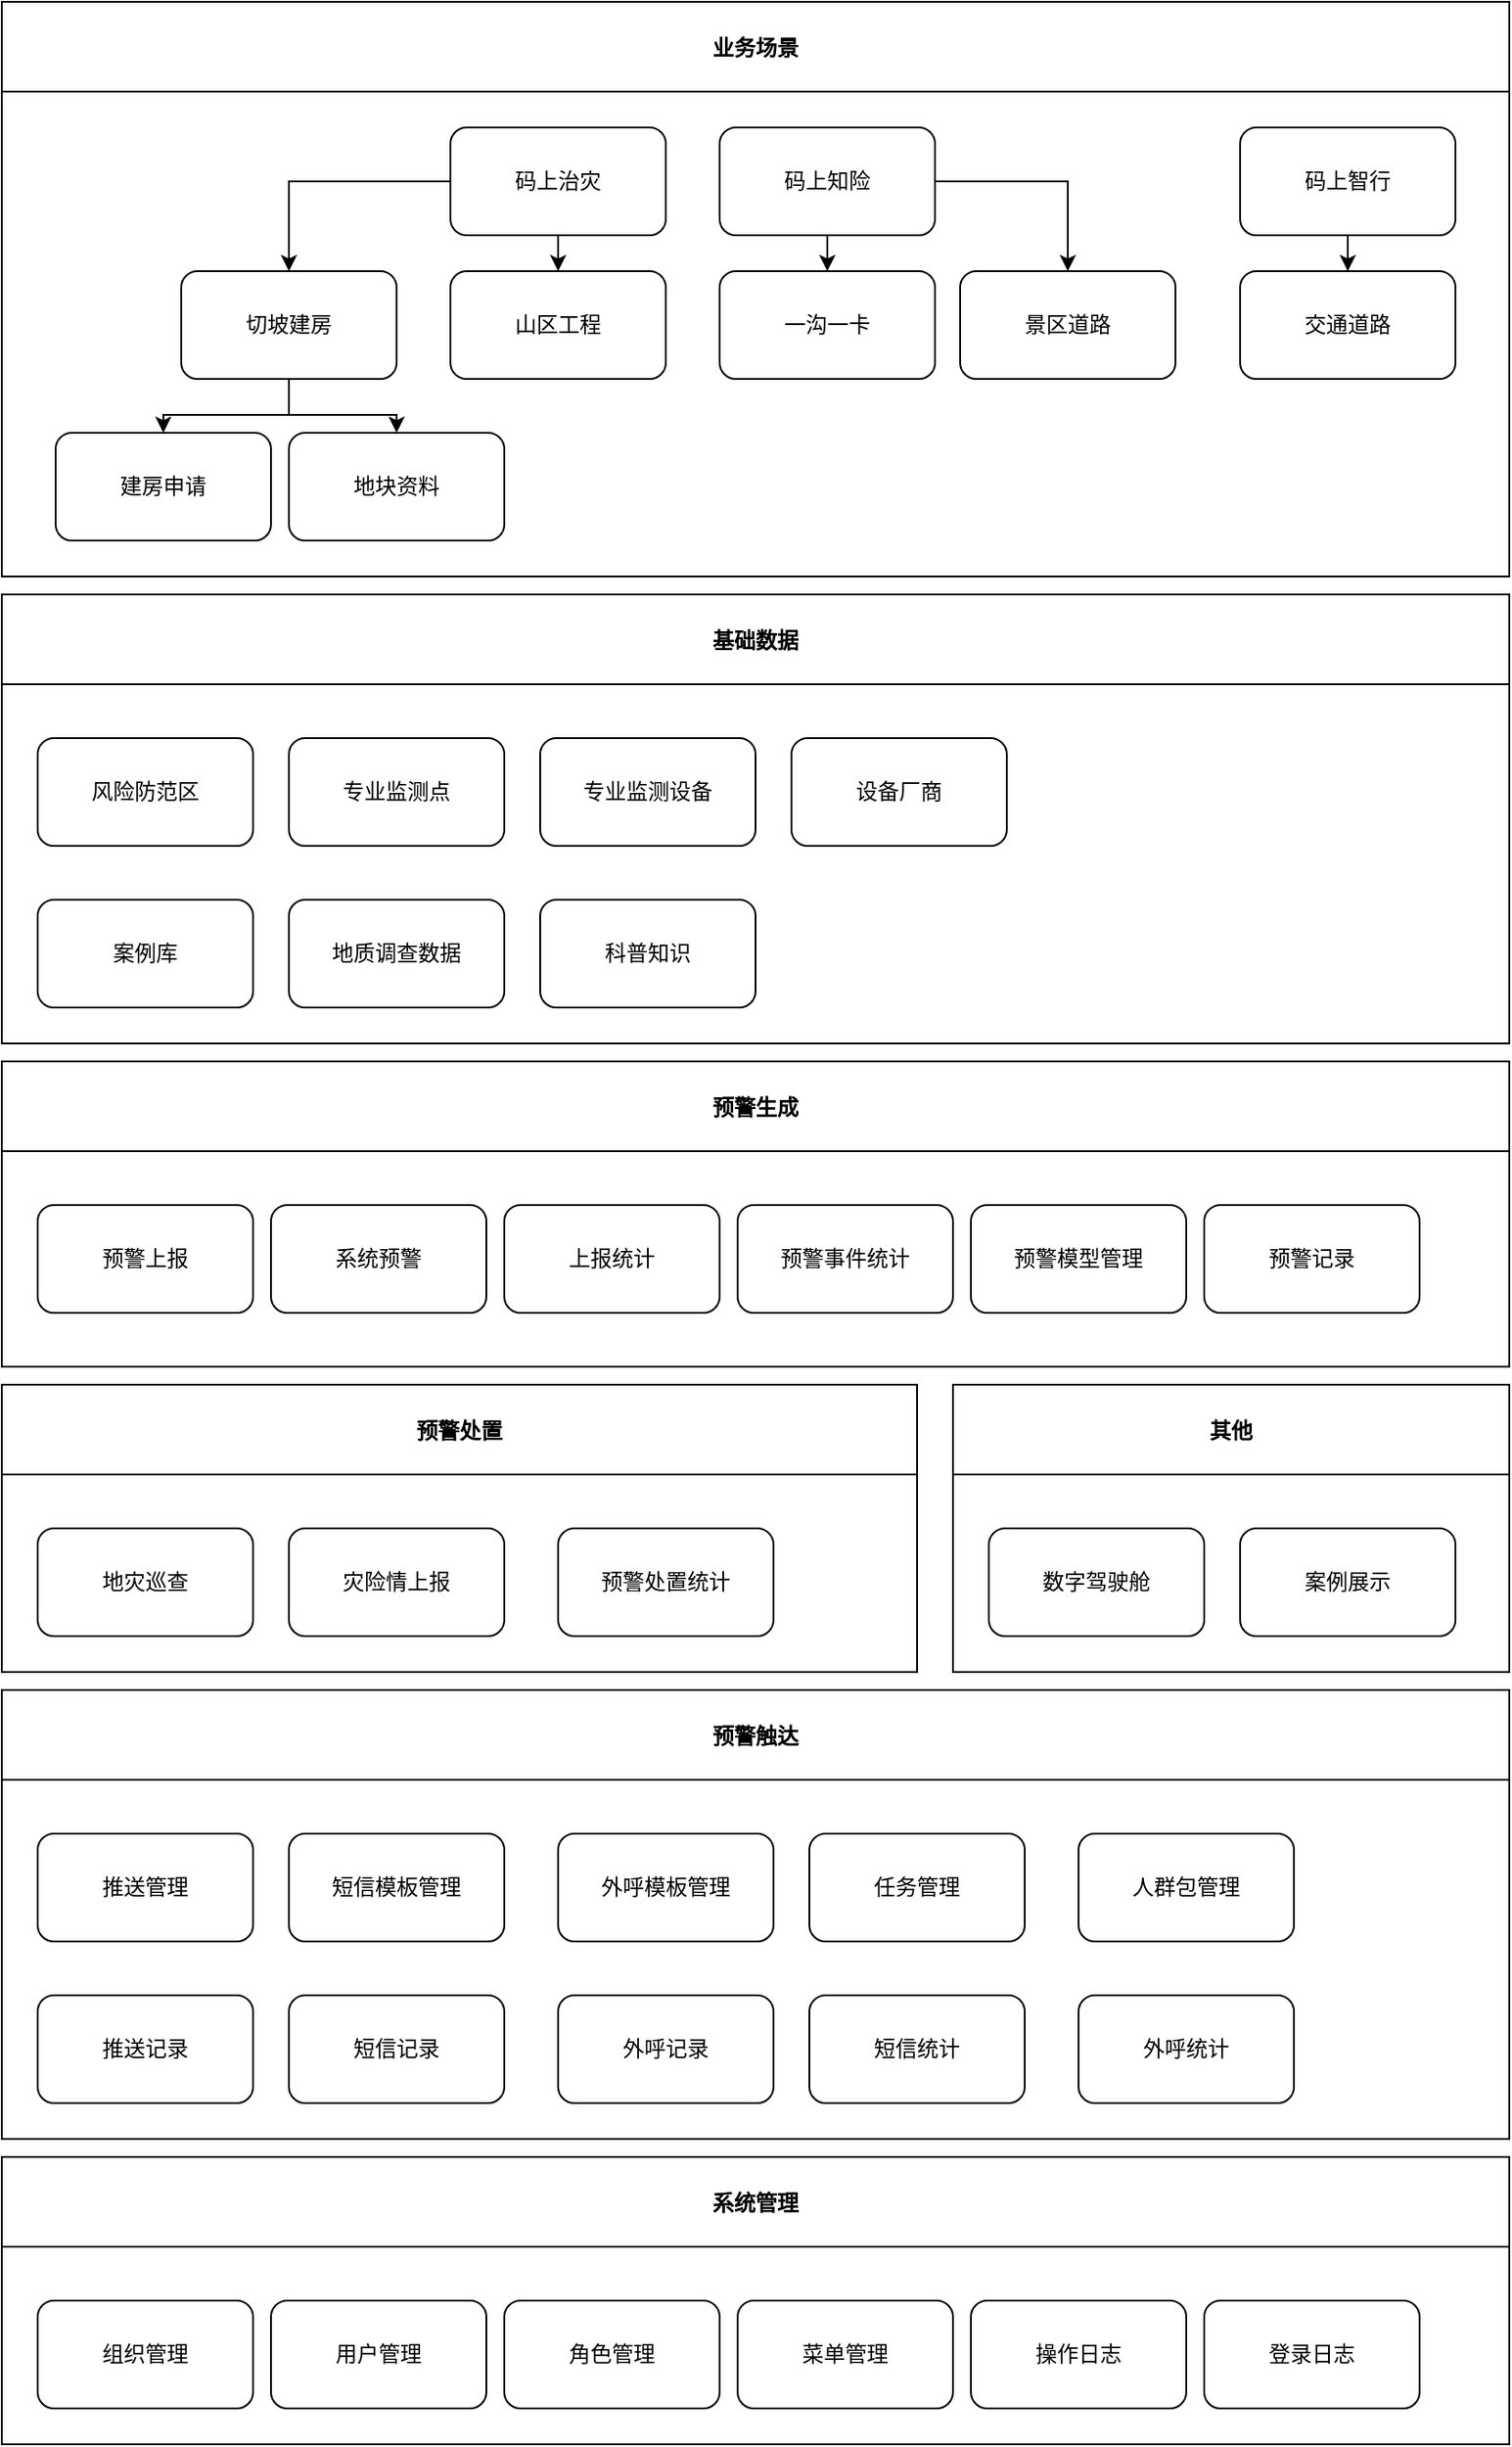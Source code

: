 <mxfile version="15.6.5" type="github">
  <diagram id="kn4RItxIjhbV55qoLQgQ" name="Page-1">
    <mxGraphModel dx="2249" dy="1963" grid="1" gridSize="10" guides="1" tooltips="1" connect="1" arrows="1" fold="1" page="1" pageScale="1" pageWidth="827" pageHeight="1169" math="0" shadow="0">
      <root>
        <mxCell id="0" />
        <mxCell id="1" parent="0" />
        <mxCell id="KBvXtt3DKamvC6KUMFuS-26" value="业务场景" style="swimlane;fontColor=default;strokeColor=default;fillColor=default;startSize=50;" vertex="1" parent="1">
          <mxGeometry x="-180" y="-740" width="840" height="320" as="geometry" />
        </mxCell>
        <mxCell id="KBvXtt3DKamvC6KUMFuS-1" value="码上治灾" style="rounded=1;whiteSpace=wrap;html=1;fillColor=default;strokeColor=default;fontColor=default;labelBackgroundColor=default;" vertex="1" parent="KBvXtt3DKamvC6KUMFuS-26">
          <mxGeometry x="250" y="70" width="120" height="60" as="geometry" />
        </mxCell>
        <mxCell id="KBvXtt3DKamvC6KUMFuS-2" value="切坡建房" style="whiteSpace=wrap;html=1;rounded=1;fillColor=default;strokeColor=default;fontColor=default;labelBackgroundColor=default;" vertex="1" parent="KBvXtt3DKamvC6KUMFuS-26">
          <mxGeometry x="100" y="150" width="120" height="60" as="geometry" />
        </mxCell>
        <mxCell id="KBvXtt3DKamvC6KUMFuS-3" value="" style="edgeStyle=orthogonalEdgeStyle;rounded=0;orthogonalLoop=1;jettySize=auto;html=1;fontColor=default;strokeColor=default;labelBackgroundColor=default;fillColor=default;" edge="1" parent="KBvXtt3DKamvC6KUMFuS-26" source="KBvXtt3DKamvC6KUMFuS-1" target="KBvXtt3DKamvC6KUMFuS-2">
          <mxGeometry relative="1" as="geometry" />
        </mxCell>
        <mxCell id="KBvXtt3DKamvC6KUMFuS-4" value="山区工程" style="whiteSpace=wrap;html=1;rounded=1;strokeColor=default;labelBackgroundColor=default;fontColor=default;fillColor=default;" vertex="1" parent="KBvXtt3DKamvC6KUMFuS-26">
          <mxGeometry x="250" y="150" width="120" height="60" as="geometry" />
        </mxCell>
        <mxCell id="KBvXtt3DKamvC6KUMFuS-5" value="" style="edgeStyle=orthogonalEdgeStyle;rounded=0;orthogonalLoop=1;jettySize=auto;html=1;fontColor=default;strokeColor=default;labelBackgroundColor=default;fillColor=default;" edge="1" parent="KBvXtt3DKamvC6KUMFuS-26" source="KBvXtt3DKamvC6KUMFuS-1" target="KBvXtt3DKamvC6KUMFuS-4">
          <mxGeometry relative="1" as="geometry" />
        </mxCell>
        <mxCell id="KBvXtt3DKamvC6KUMFuS-6" value="码上知险" style="rounded=1;whiteSpace=wrap;html=1;fillColor=default;strokeColor=default;fontColor=default;labelBackgroundColor=default;" vertex="1" parent="KBvXtt3DKamvC6KUMFuS-26">
          <mxGeometry x="400" y="70" width="120" height="60" as="geometry" />
        </mxCell>
        <mxCell id="KBvXtt3DKamvC6KUMFuS-7" value="一沟一卡" style="whiteSpace=wrap;html=1;rounded=1;strokeColor=default;labelBackgroundColor=default;fontColor=default;fillColor=default;" vertex="1" parent="KBvXtt3DKamvC6KUMFuS-26">
          <mxGeometry x="400" y="150" width="120" height="60" as="geometry" />
        </mxCell>
        <mxCell id="KBvXtt3DKamvC6KUMFuS-8" value="" style="edgeStyle=orthogonalEdgeStyle;rounded=0;orthogonalLoop=1;jettySize=auto;html=1;fontColor=default;strokeColor=default;labelBackgroundColor=default;fillColor=default;" edge="1" parent="KBvXtt3DKamvC6KUMFuS-26" source="KBvXtt3DKamvC6KUMFuS-6" target="KBvXtt3DKamvC6KUMFuS-7">
          <mxGeometry relative="1" as="geometry" />
        </mxCell>
        <mxCell id="KBvXtt3DKamvC6KUMFuS-9" value="景区道路" style="whiteSpace=wrap;html=1;rounded=1;fillColor=default;strokeColor=default;fontColor=default;labelBackgroundColor=default;" vertex="1" parent="KBvXtt3DKamvC6KUMFuS-26">
          <mxGeometry x="534" y="150" width="120" height="60" as="geometry" />
        </mxCell>
        <mxCell id="KBvXtt3DKamvC6KUMFuS-10" value="" style="edgeStyle=orthogonalEdgeStyle;rounded=0;orthogonalLoop=1;jettySize=auto;html=1;fontColor=default;strokeColor=default;labelBackgroundColor=default;fillColor=default;" edge="1" parent="KBvXtt3DKamvC6KUMFuS-26" source="KBvXtt3DKamvC6KUMFuS-6" target="KBvXtt3DKamvC6KUMFuS-9">
          <mxGeometry relative="1" as="geometry" />
        </mxCell>
        <mxCell id="KBvXtt3DKamvC6KUMFuS-11" value="码上智行" style="rounded=1;whiteSpace=wrap;html=1;fillColor=default;strokeColor=default;fontColor=default;labelBackgroundColor=default;" vertex="1" parent="KBvXtt3DKamvC6KUMFuS-26">
          <mxGeometry x="690" y="70" width="120" height="60" as="geometry" />
        </mxCell>
        <mxCell id="KBvXtt3DKamvC6KUMFuS-12" value="交通道路" style="whiteSpace=wrap;html=1;rounded=1;strokeColor=default;labelBackgroundColor=default;fontColor=default;fillColor=default;" vertex="1" parent="KBvXtt3DKamvC6KUMFuS-26">
          <mxGeometry x="690" y="150" width="120" height="60" as="geometry" />
        </mxCell>
        <mxCell id="KBvXtt3DKamvC6KUMFuS-13" value="" style="edgeStyle=orthogonalEdgeStyle;rounded=0;orthogonalLoop=1;jettySize=auto;html=1;fontColor=default;strokeColor=default;labelBackgroundColor=default;fillColor=default;" edge="1" parent="KBvXtt3DKamvC6KUMFuS-26" source="KBvXtt3DKamvC6KUMFuS-11" target="KBvXtt3DKamvC6KUMFuS-12">
          <mxGeometry relative="1" as="geometry" />
        </mxCell>
        <mxCell id="KBvXtt3DKamvC6KUMFuS-16" value="地块资料" style="whiteSpace=wrap;html=1;rounded=1;fillColor=default;strokeColor=default;fontColor=default;labelBackgroundColor=default;" vertex="1" parent="KBvXtt3DKamvC6KUMFuS-26">
          <mxGeometry x="160" y="240" width="120" height="60" as="geometry" />
        </mxCell>
        <mxCell id="KBvXtt3DKamvC6KUMFuS-17" value="" style="edgeStyle=orthogonalEdgeStyle;rounded=0;orthogonalLoop=1;jettySize=auto;html=1;fontColor=default;strokeColor=default;labelBackgroundColor=default;fillColor=default;" edge="1" parent="KBvXtt3DKamvC6KUMFuS-26" source="KBvXtt3DKamvC6KUMFuS-2" target="KBvXtt3DKamvC6KUMFuS-16">
          <mxGeometry relative="1" as="geometry" />
        </mxCell>
        <mxCell id="KBvXtt3DKamvC6KUMFuS-29" value="&lt;span&gt;建房申请&lt;/span&gt;" style="whiteSpace=wrap;html=1;rounded=1;labelBackgroundColor=default;fillColor=default;strokeColor=default;fontColor=default;" vertex="1" parent="KBvXtt3DKamvC6KUMFuS-26">
          <mxGeometry x="30" y="240" width="120" height="60" as="geometry" />
        </mxCell>
        <mxCell id="KBvXtt3DKamvC6KUMFuS-30" value="" style="edgeStyle=orthogonalEdgeStyle;rounded=0;orthogonalLoop=1;jettySize=auto;html=1;labelBackgroundColor=default;fontColor=default;strokeColor=default;fillColor=default;" edge="1" parent="KBvXtt3DKamvC6KUMFuS-26" source="KBvXtt3DKamvC6KUMFuS-2" target="KBvXtt3DKamvC6KUMFuS-29">
          <mxGeometry relative="1" as="geometry" />
        </mxCell>
        <mxCell id="KBvXtt3DKamvC6KUMFuS-31" value="基础数据" style="swimlane;fontColor=default;strokeColor=default;fillColor=default;startSize=50;" vertex="1" parent="1">
          <mxGeometry x="-180" y="-410" width="840" height="250" as="geometry" />
        </mxCell>
        <mxCell id="KBvXtt3DKamvC6KUMFuS-49" value="风险防范区" style="rounded=1;whiteSpace=wrap;html=1;labelBackgroundColor=default;fontColor=default;strokeColor=default;fillColor=default;" vertex="1" parent="KBvXtt3DKamvC6KUMFuS-31">
          <mxGeometry x="20" y="80" width="120" height="60" as="geometry" />
        </mxCell>
        <mxCell id="KBvXtt3DKamvC6KUMFuS-50" value="专业监测点" style="rounded=1;whiteSpace=wrap;html=1;labelBackgroundColor=default;fontColor=default;strokeColor=default;fillColor=default;" vertex="1" parent="KBvXtt3DKamvC6KUMFuS-31">
          <mxGeometry x="160" y="80" width="120" height="60" as="geometry" />
        </mxCell>
        <mxCell id="KBvXtt3DKamvC6KUMFuS-51" value="专业监测设备" style="rounded=1;whiteSpace=wrap;html=1;labelBackgroundColor=default;fontColor=default;strokeColor=default;fillColor=default;" vertex="1" parent="KBvXtt3DKamvC6KUMFuS-31">
          <mxGeometry x="300" y="80" width="120" height="60" as="geometry" />
        </mxCell>
        <mxCell id="KBvXtt3DKamvC6KUMFuS-52" value="设备厂商" style="rounded=1;whiteSpace=wrap;html=1;labelBackgroundColor=default;fontColor=default;strokeColor=default;fillColor=default;" vertex="1" parent="KBvXtt3DKamvC6KUMFuS-31">
          <mxGeometry x="440" y="80" width="120" height="60" as="geometry" />
        </mxCell>
        <mxCell id="KBvXtt3DKamvC6KUMFuS-53" value="案例库" style="rounded=1;whiteSpace=wrap;html=1;labelBackgroundColor=default;fontColor=default;strokeColor=default;fillColor=default;" vertex="1" parent="KBvXtt3DKamvC6KUMFuS-31">
          <mxGeometry x="20" y="170" width="120" height="60" as="geometry" />
        </mxCell>
        <mxCell id="KBvXtt3DKamvC6KUMFuS-54" value="地质调查数据" style="rounded=1;whiteSpace=wrap;html=1;labelBackgroundColor=default;fontColor=default;strokeColor=default;fillColor=default;" vertex="1" parent="KBvXtt3DKamvC6KUMFuS-31">
          <mxGeometry x="160" y="170" width="120" height="60" as="geometry" />
        </mxCell>
        <mxCell id="KBvXtt3DKamvC6KUMFuS-55" value="科普知识" style="rounded=1;whiteSpace=wrap;html=1;labelBackgroundColor=default;fontColor=default;strokeColor=default;fillColor=default;" vertex="1" parent="KBvXtt3DKamvC6KUMFuS-31">
          <mxGeometry x="300" y="170" width="120" height="60" as="geometry" />
        </mxCell>
        <mxCell id="KBvXtt3DKamvC6KUMFuS-56" value="预警生成" style="swimlane;fontColor=default;strokeColor=default;fillColor=default;startSize=50;" vertex="1" parent="1">
          <mxGeometry x="-180" y="-150" width="840" height="170" as="geometry" />
        </mxCell>
        <mxCell id="KBvXtt3DKamvC6KUMFuS-57" value="系统预警" style="rounded=1;whiteSpace=wrap;html=1;labelBackgroundColor=default;fontColor=default;strokeColor=default;fillColor=default;" vertex="1" parent="KBvXtt3DKamvC6KUMFuS-56">
          <mxGeometry x="150" y="80" width="120" height="60" as="geometry" />
        </mxCell>
        <mxCell id="KBvXtt3DKamvC6KUMFuS-64" value="预警上报" style="rounded=1;whiteSpace=wrap;html=1;labelBackgroundColor=default;fontColor=default;strokeColor=default;fillColor=default;" vertex="1" parent="KBvXtt3DKamvC6KUMFuS-56">
          <mxGeometry x="20" y="80" width="120" height="60" as="geometry" />
        </mxCell>
        <mxCell id="KBvXtt3DKamvC6KUMFuS-68" value="上报统计" style="rounded=1;whiteSpace=wrap;html=1;labelBackgroundColor=default;fontColor=default;strokeColor=default;fillColor=default;" vertex="1" parent="KBvXtt3DKamvC6KUMFuS-56">
          <mxGeometry x="280" y="80" width="120" height="60" as="geometry" />
        </mxCell>
        <mxCell id="KBvXtt3DKamvC6KUMFuS-69" value="预警事件统计" style="rounded=1;whiteSpace=wrap;html=1;labelBackgroundColor=default;fontColor=default;strokeColor=default;fillColor=default;" vertex="1" parent="KBvXtt3DKamvC6KUMFuS-56">
          <mxGeometry x="410" y="80" width="120" height="60" as="geometry" />
        </mxCell>
        <mxCell id="KBvXtt3DKamvC6KUMFuS-70" value="预警模型管理" style="rounded=1;whiteSpace=wrap;html=1;labelBackgroundColor=default;fontColor=default;strokeColor=default;fillColor=default;" vertex="1" parent="KBvXtt3DKamvC6KUMFuS-56">
          <mxGeometry x="540" y="80" width="120" height="60" as="geometry" />
        </mxCell>
        <mxCell id="KBvXtt3DKamvC6KUMFuS-71" value="预警记录" style="rounded=1;whiteSpace=wrap;html=1;labelBackgroundColor=default;fontColor=default;strokeColor=default;fillColor=default;" vertex="1" parent="KBvXtt3DKamvC6KUMFuS-56">
          <mxGeometry x="670" y="80" width="120" height="60" as="geometry" />
        </mxCell>
        <mxCell id="KBvXtt3DKamvC6KUMFuS-65" value="预警处置" style="swimlane;fontColor=default;strokeColor=default;fillColor=default;startSize=50;" vertex="1" parent="1">
          <mxGeometry x="-180" y="30" width="510" height="160" as="geometry" />
        </mxCell>
        <mxCell id="KBvXtt3DKamvC6KUMFuS-66" value="灾险情上报" style="rounded=1;whiteSpace=wrap;html=1;labelBackgroundColor=default;fontColor=default;strokeColor=default;fillColor=default;" vertex="1" parent="KBvXtt3DKamvC6KUMFuS-65">
          <mxGeometry x="160" y="80" width="120" height="60" as="geometry" />
        </mxCell>
        <mxCell id="KBvXtt3DKamvC6KUMFuS-67" value="地灾巡查" style="rounded=1;whiteSpace=wrap;html=1;labelBackgroundColor=default;fontColor=default;strokeColor=default;fillColor=default;" vertex="1" parent="KBvXtt3DKamvC6KUMFuS-65">
          <mxGeometry x="20" y="80" width="120" height="60" as="geometry" />
        </mxCell>
        <mxCell id="KBvXtt3DKamvC6KUMFuS-72" value="预警处置统计" style="rounded=1;whiteSpace=wrap;html=1;labelBackgroundColor=default;fontColor=default;strokeColor=default;fillColor=default;" vertex="1" parent="KBvXtt3DKamvC6KUMFuS-65">
          <mxGeometry x="310" y="80" width="120" height="60" as="geometry" />
        </mxCell>
        <mxCell id="KBvXtt3DKamvC6KUMFuS-73" value="预警触达" style="swimlane;fontColor=default;strokeColor=default;fillColor=default;startSize=50;" vertex="1" parent="1">
          <mxGeometry x="-180" y="200" width="840" height="250" as="geometry" />
        </mxCell>
        <mxCell id="KBvXtt3DKamvC6KUMFuS-74" value="短信模板管理" style="rounded=1;whiteSpace=wrap;html=1;labelBackgroundColor=default;fontColor=default;strokeColor=default;fillColor=default;" vertex="1" parent="KBvXtt3DKamvC6KUMFuS-73">
          <mxGeometry x="160" y="80" width="120" height="60" as="geometry" />
        </mxCell>
        <mxCell id="KBvXtt3DKamvC6KUMFuS-75" value="推送管理" style="rounded=1;whiteSpace=wrap;html=1;labelBackgroundColor=default;fontColor=default;strokeColor=default;fillColor=default;" vertex="1" parent="KBvXtt3DKamvC6KUMFuS-73">
          <mxGeometry x="20" y="80" width="120" height="60" as="geometry" />
        </mxCell>
        <mxCell id="KBvXtt3DKamvC6KUMFuS-76" value="外呼模板管理" style="rounded=1;whiteSpace=wrap;html=1;labelBackgroundColor=default;fontColor=default;strokeColor=default;fillColor=default;" vertex="1" parent="KBvXtt3DKamvC6KUMFuS-73">
          <mxGeometry x="310" y="80" width="120" height="60" as="geometry" />
        </mxCell>
        <mxCell id="KBvXtt3DKamvC6KUMFuS-77" value="任务管理" style="rounded=1;whiteSpace=wrap;html=1;labelBackgroundColor=default;fontColor=default;strokeColor=default;fillColor=default;" vertex="1" parent="KBvXtt3DKamvC6KUMFuS-73">
          <mxGeometry x="450" y="80" width="120" height="60" as="geometry" />
        </mxCell>
        <mxCell id="KBvXtt3DKamvC6KUMFuS-78" value="人群包管理" style="rounded=1;whiteSpace=wrap;html=1;labelBackgroundColor=default;fontColor=default;strokeColor=default;fillColor=default;" vertex="1" parent="KBvXtt3DKamvC6KUMFuS-73">
          <mxGeometry x="600" y="80" width="120" height="60" as="geometry" />
        </mxCell>
        <mxCell id="KBvXtt3DKamvC6KUMFuS-79" value="短信记录" style="rounded=1;whiteSpace=wrap;html=1;labelBackgroundColor=default;fontColor=default;strokeColor=default;fillColor=default;" vertex="1" parent="KBvXtt3DKamvC6KUMFuS-73">
          <mxGeometry x="160" y="170" width="120" height="60" as="geometry" />
        </mxCell>
        <mxCell id="KBvXtt3DKamvC6KUMFuS-80" value="外呼记录" style="rounded=1;whiteSpace=wrap;html=1;labelBackgroundColor=default;fontColor=default;strokeColor=default;fillColor=default;" vertex="1" parent="KBvXtt3DKamvC6KUMFuS-73">
          <mxGeometry x="310" y="170" width="120" height="60" as="geometry" />
        </mxCell>
        <mxCell id="KBvXtt3DKamvC6KUMFuS-81" value="推送记录" style="rounded=1;whiteSpace=wrap;html=1;labelBackgroundColor=default;fontColor=default;strokeColor=default;fillColor=default;" vertex="1" parent="KBvXtt3DKamvC6KUMFuS-73">
          <mxGeometry x="20" y="170" width="120" height="60" as="geometry" />
        </mxCell>
        <mxCell id="KBvXtt3DKamvC6KUMFuS-82" value="短信统计" style="rounded=1;whiteSpace=wrap;html=1;labelBackgroundColor=default;fontColor=default;strokeColor=default;fillColor=default;" vertex="1" parent="KBvXtt3DKamvC6KUMFuS-73">
          <mxGeometry x="450" y="170" width="120" height="60" as="geometry" />
        </mxCell>
        <mxCell id="KBvXtt3DKamvC6KUMFuS-83" value="外呼统计" style="rounded=1;whiteSpace=wrap;html=1;labelBackgroundColor=default;fontColor=default;strokeColor=default;fillColor=default;" vertex="1" parent="KBvXtt3DKamvC6KUMFuS-73">
          <mxGeometry x="600" y="170" width="120" height="60" as="geometry" />
        </mxCell>
        <mxCell id="KBvXtt3DKamvC6KUMFuS-84" value="其他" style="swimlane;fontColor=default;strokeColor=default;fillColor=default;startSize=50;" vertex="1" parent="1">
          <mxGeometry x="350" y="30" width="310" height="160" as="geometry" />
        </mxCell>
        <mxCell id="KBvXtt3DKamvC6KUMFuS-85" value="案例展示" style="rounded=1;whiteSpace=wrap;html=1;labelBackgroundColor=default;fontColor=default;strokeColor=default;fillColor=default;" vertex="1" parent="KBvXtt3DKamvC6KUMFuS-84">
          <mxGeometry x="160" y="80" width="120" height="60" as="geometry" />
        </mxCell>
        <mxCell id="KBvXtt3DKamvC6KUMFuS-86" value="数字驾驶舱" style="rounded=1;whiteSpace=wrap;html=1;labelBackgroundColor=default;fontColor=default;strokeColor=default;fillColor=default;" vertex="1" parent="KBvXtt3DKamvC6KUMFuS-84">
          <mxGeometry x="20" y="80" width="120" height="60" as="geometry" />
        </mxCell>
        <mxCell id="KBvXtt3DKamvC6KUMFuS-96" value="系统管理" style="swimlane;fontColor=default;strokeColor=default;fillColor=default;startSize=50;" vertex="1" parent="1">
          <mxGeometry x="-180" y="460" width="840" height="160" as="geometry" />
        </mxCell>
        <mxCell id="KBvXtt3DKamvC6KUMFuS-97" value="用户管理" style="rounded=1;whiteSpace=wrap;html=1;labelBackgroundColor=default;fontColor=default;strokeColor=default;fillColor=default;" vertex="1" parent="KBvXtt3DKamvC6KUMFuS-96">
          <mxGeometry x="150" y="80" width="120" height="60" as="geometry" />
        </mxCell>
        <mxCell id="KBvXtt3DKamvC6KUMFuS-98" value="组织管理" style="rounded=1;whiteSpace=wrap;html=1;labelBackgroundColor=default;fontColor=default;strokeColor=default;fillColor=default;" vertex="1" parent="KBvXtt3DKamvC6KUMFuS-96">
          <mxGeometry x="20" y="80" width="120" height="60" as="geometry" />
        </mxCell>
        <mxCell id="KBvXtt3DKamvC6KUMFuS-99" value="角色管理" style="rounded=1;whiteSpace=wrap;html=1;labelBackgroundColor=default;fontColor=default;strokeColor=default;fillColor=default;" vertex="1" parent="KBvXtt3DKamvC6KUMFuS-96">
          <mxGeometry x="280" y="80" width="120" height="60" as="geometry" />
        </mxCell>
        <mxCell id="KBvXtt3DKamvC6KUMFuS-100" value="菜单管理" style="rounded=1;whiteSpace=wrap;html=1;labelBackgroundColor=default;fontColor=default;strokeColor=default;fillColor=default;" vertex="1" parent="KBvXtt3DKamvC6KUMFuS-96">
          <mxGeometry x="410" y="80" width="120" height="60" as="geometry" />
        </mxCell>
        <mxCell id="KBvXtt3DKamvC6KUMFuS-101" value="操作日志" style="rounded=1;whiteSpace=wrap;html=1;labelBackgroundColor=default;fontColor=default;strokeColor=default;fillColor=default;" vertex="1" parent="KBvXtt3DKamvC6KUMFuS-96">
          <mxGeometry x="540" y="80" width="120" height="60" as="geometry" />
        </mxCell>
        <mxCell id="KBvXtt3DKamvC6KUMFuS-102" value="登录日志" style="rounded=1;whiteSpace=wrap;html=1;labelBackgroundColor=default;fontColor=default;strokeColor=default;fillColor=default;" vertex="1" parent="KBvXtt3DKamvC6KUMFuS-96">
          <mxGeometry x="670" y="80" width="120" height="60" as="geometry" />
        </mxCell>
      </root>
    </mxGraphModel>
  </diagram>
</mxfile>
